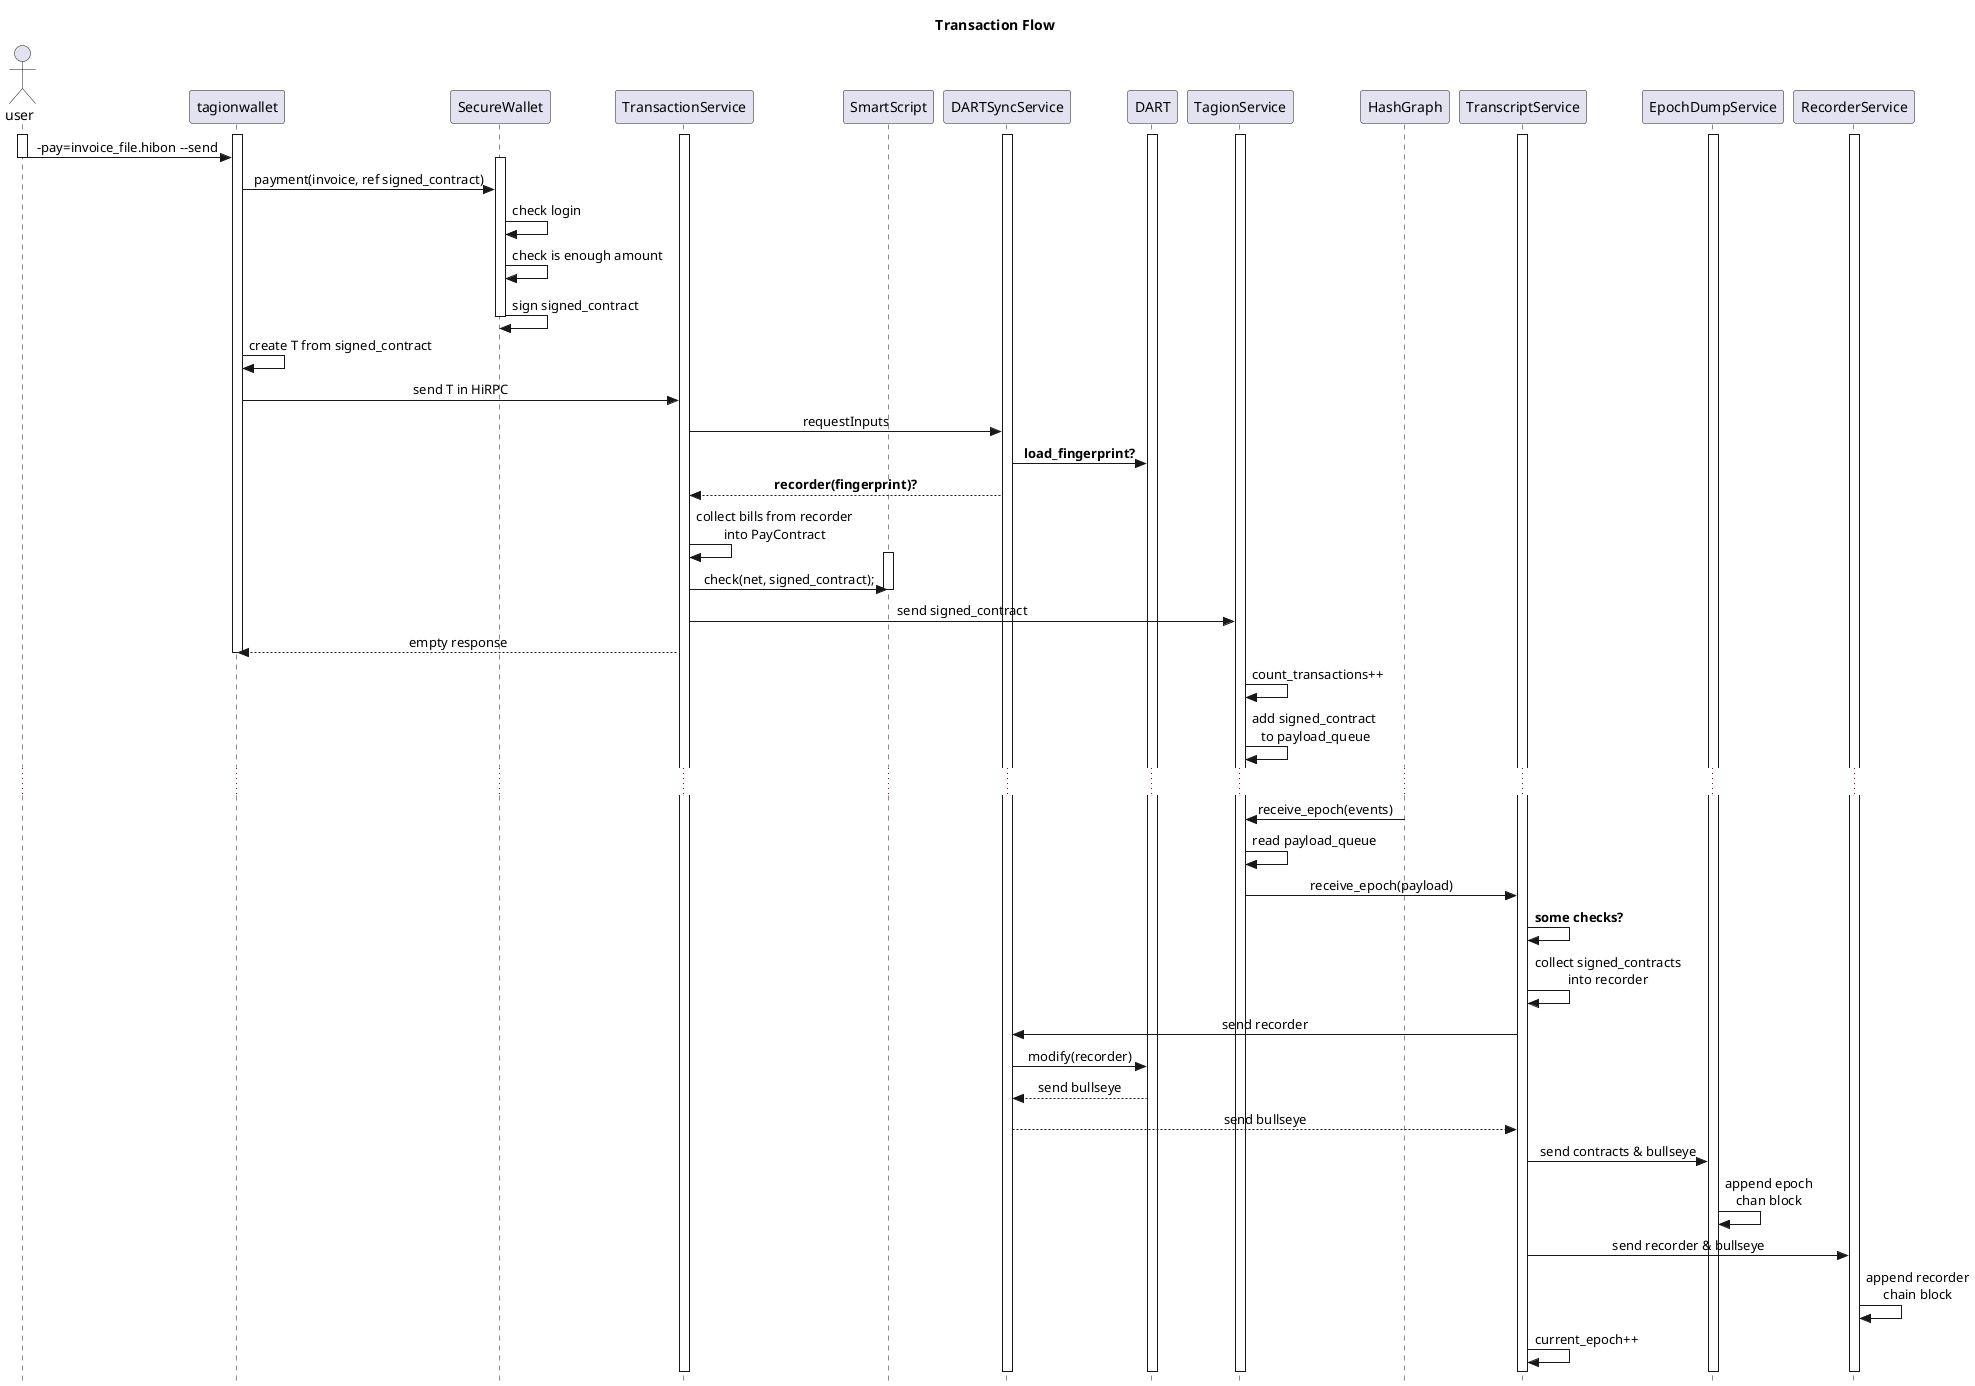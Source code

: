 @startuml Transaction Flow Sequence

skinparam Style strictuml
skinparam SequenceMessageAlign center
hide empty description
title Transaction Flow

actor user
participant tagionwallet as wallet
participant SecureWallet as secwallet
participant TransactionService as transerv
participant SmartScript as smartscript
participant DARTSyncService as dartsync
participant DART as dart
participant TagionService as tagion
participant HashGraph as hashgraph
participant TranscriptService as transcript
participant EpochDumpService as epochdump
participant RecorderService as recservice

activate transerv
activate dartsync
activate dart
activate tagion
activate transcript
activate epochdump
activate recservice

activate user
activate wallet

user -> wallet : -pay=invoice_file.hibon --send 

deactivate user 

activate secwallet

wallet -> secwallet : payment(invoice, ref signed_contract)

secwallet -> secwallet : check login
secwallet -> secwallet : check is enough amount
secwallet -> secwallet : sign signed_contract

deactivate secwallet

wallet -> wallet : create T from signed_contract

wallet -> transerv : send T in HiRPC

transerv -> dartsync : requestInputs
dartsync -> dart : **load_fingerprint?**
dartsync --> transerv : **recorder(fingerprint)?**

transerv -> transerv : collect bills from recorder\ninto PayContract

activate smartscript
transerv -> smartscript : check(net, signed_contract);
deactivate smartscript

transerv -> tagion : send signed_contract

transerv --> wallet : empty response

deactivate wallet

tagion -> tagion : count_transactions++
tagion -> tagion : add signed_contract \nto payload_queue

...

hashgraph -> tagion : receive_epoch(events)
tagion -> tagion : read payload_queue

tagion -> transcript : receive_epoch(payload)

transcript -> transcript : **some checks?**

transcript -> transcript : collect signed_contracts\ninto recorder

transcript -> dartsync : send recorder
dartsync -> dart : modify(recorder)
dart --> dartsync : send bullseye
dartsync --> transcript : send bullseye

transcript -> epochdump : send contracts & bullseye
epochdump -> epochdump : append epoch\nchan block

transcript -> recservice : send recorder & bullseye
recservice -> recservice : append recorder\nchain block

transcript -> transcript : current_epoch++

@enduml
